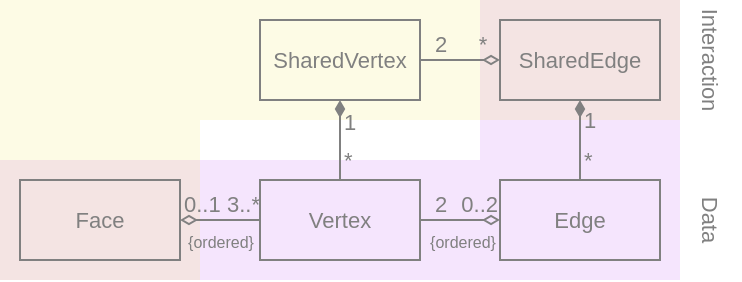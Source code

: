 <mxfile scale="4" border="0">
    <diagram id="woBObCVOX6_ovj5UqUiK" name="Page-1">
        <mxGraphModel dx="442" dy="246" grid="1" gridSize="10" guides="1" tooltips="1" connect="1" arrows="1" fold="1" page="0" pageScale="1" pageWidth="850" pageHeight="1100" background="none" math="0" shadow="0">
            <root>
                <mxCell id="0"/>
                <mxCell id="1" parent="0"/>
                <mxCell id="45" value="" style="shape=corner;whiteSpace=wrap;html=1;labelBackgroundColor=none;fontFamily=Helvetica;fontSize=11;fontColor=#808080;dx=100;dy=60;strokeColor=none;fillColor=#A100E6;opacity=10;flipH=1;flipV=1;" parent="1" vertex="1">
                    <mxGeometry x="150" y="350" width="340" height="140" as="geometry"/>
                </mxCell>
                <mxCell id="41" value="" style="shape=corner;whiteSpace=wrap;html=1;labelBackgroundColor=none;fontFamily=Helvetica;fontSize=11;fontColor=#808080;dx=100;dy=60;strokeColor=none;fillColor=#E6D600;opacity=10;direction=east;flipV=0;flipH=0;" parent="1" vertex="1">
                    <mxGeometry x="150" y="350" width="340" height="140" as="geometry"/>
                </mxCell>
                <mxCell id="6" value="" style="edgeStyle=orthogonalEdgeStyle;shape=connector;rounded=0;html=1;labelBackgroundColor=default;strokeColor=#808080;fontFamily=Helvetica;fontSize=11;fontColor=#808080;endArrow=none;endFill=0;startArrow=diamondThin;startFill=1;" parent="1" source="2" target="5" edge="1">
                    <mxGeometry relative="1" as="geometry"/>
                </mxCell>
                <mxCell id="13" value="1" style="edgeLabel;align=left;verticalAlign=middle;resizable=0;points=[];fontSize=11;fontFamily=Helvetica;fontColor=#808080;labelBackgroundColor=none;html=1;" parent="6" vertex="1" connectable="0">
                    <mxGeometry x="-0.681" relative="1" as="geometry">
                        <mxPoint y="4" as="offset"/>
                    </mxGeometry>
                </mxCell>
                <mxCell id="14" value="*" style="edgeLabel;align=left;verticalAlign=middle;resizable=0;points=[];fontSize=11;fontFamily=Helvetica;fontColor=#808080;labelBackgroundColor=none;html=1;" parent="6" vertex="1" connectable="0">
                    <mxGeometry x="0.74" relative="1" as="geometry">
                        <mxPoint y="-5" as="offset"/>
                    </mxGeometry>
                </mxCell>
                <mxCell id="2" value="SharedVertex" style="rounded=0;whiteSpace=wrap;html=1;fillColor=none;strokeColor=#808080;fontColor=#808080;fontFamily=Helvetica;fontSize=11;" parent="1" vertex="1">
                    <mxGeometry x="280" y="360" width="80" height="40" as="geometry"/>
                </mxCell>
                <mxCell id="4" style="edgeStyle=orthogonalEdgeStyle;html=1;fontFamily=Helvetica;fontSize=11;fontColor=#808080;endArrow=none;endFill=0;rounded=0;strokeColor=#808080;startArrow=diamondThin;startFill=0;" parent="1" source="3" target="2" edge="1">
                    <mxGeometry relative="1" as="geometry"/>
                </mxCell>
                <mxCell id="11" value="2" style="edgeLabel;align=center;verticalAlign=bottom;resizable=0;points=[];fontSize=11;fontFamily=Helvetica;fontColor=#808080;labelBackgroundColor=none;html=1;" parent="4" vertex="1" connectable="0">
                    <mxGeometry x="0.622" y="-1" relative="1" as="geometry">
                        <mxPoint x="2" y="1" as="offset"/>
                    </mxGeometry>
                </mxCell>
                <mxCell id="12" value="*" style="edgeLabel;align=center;verticalAlign=bottom;resizable=0;points=[];fontSize=11;fontFamily=Helvetica;fontColor=#808080;labelBackgroundColor=none;html=1;" parent="4" vertex="1" connectable="0">
                    <mxGeometry x="-0.667" relative="1" as="geometry">
                        <mxPoint x="-3" as="offset"/>
                    </mxGeometry>
                </mxCell>
                <mxCell id="28" value="" style="edgeStyle=orthogonalEdgeStyle;shape=connector;rounded=0;html=1;labelBackgroundColor=default;strokeColor=#808080;fontFamily=Helvetica;fontSize=11;fontColor=#808080;startArrow=diamondThin;startFill=1;endArrow=none;endFill=0;" parent="1" source="3" target="27" edge="1">
                    <mxGeometry relative="1" as="geometry"/>
                </mxCell>
                <mxCell id="32" value="1" style="edgeLabel;html=1;align=left;verticalAlign=middle;resizable=0;points=[];fontSize=11;fontFamily=Helvetica;fontColor=#808080;labelBackgroundColor=none;" parent="28" vertex="1" connectable="0">
                    <mxGeometry x="-0.344" y="1" relative="1" as="geometry">
                        <mxPoint x="-1" y="-3" as="offset"/>
                    </mxGeometry>
                </mxCell>
                <mxCell id="33" value="*" style="edgeLabel;html=1;align=left;verticalAlign=middle;resizable=0;points=[];fontSize=11;fontFamily=Helvetica;fontColor=#808080;labelBackgroundColor=none;" parent="28" vertex="1" connectable="0">
                    <mxGeometry x="0.628" y="1" relative="1" as="geometry">
                        <mxPoint x="-1" y="-3" as="offset"/>
                    </mxGeometry>
                </mxCell>
                <mxCell id="3" value="SharedEdge" style="rounded=0;whiteSpace=wrap;html=1;fillColor=none;strokeColor=#808080;fontColor=#808080;fontFamily=Helvetica;fontSize=11;" parent="1" vertex="1">
                    <mxGeometry x="400" y="360" width="80" height="40" as="geometry"/>
                </mxCell>
                <mxCell id="5" value="Vertex" style="rounded=0;whiteSpace=wrap;html=1;fillColor=none;strokeColor=#808080;fontColor=#808080;fontFamily=Helvetica;fontSize=11;" parent="1" vertex="1">
                    <mxGeometry x="280" y="440" width="80" height="40" as="geometry"/>
                </mxCell>
                <mxCell id="20" value="Face" style="rounded=0;whiteSpace=wrap;html=1;fillColor=none;strokeColor=#808080;fontColor=#808080;fontFamily=Helvetica;fontSize=11;" parent="1" vertex="1">
                    <mxGeometry x="160" y="440" width="80" height="40" as="geometry"/>
                </mxCell>
                <mxCell id="34" style="edgeStyle=orthogonalEdgeStyle;shape=connector;rounded=0;html=1;labelBackgroundColor=default;strokeColor=#808080;fontFamily=Helvetica;fontSize=11;fontColor=#808080;startArrow=diamondThin;startFill=0;endArrow=none;endFill=0;" parent="1" source="27" target="5" edge="1">
                    <mxGeometry relative="1" as="geometry"/>
                </mxCell>
                <mxCell id="35" value="0..2" style="edgeLabel;html=1;align=right;verticalAlign=bottom;resizable=0;points=[];fontSize=11;fontFamily=Helvetica;fontColor=#808080;labelBackgroundColor=none;" parent="34" vertex="1" connectable="0">
                    <mxGeometry x="-0.673" relative="1" as="geometry">
                        <mxPoint x="6" as="offset"/>
                    </mxGeometry>
                </mxCell>
                <mxCell id="36" value="2" style="edgeLabel;html=1;align=center;verticalAlign=bottom;resizable=0;points=[];fontSize=11;fontFamily=Helvetica;fontColor=#808080;labelBackgroundColor=none;" parent="34" vertex="1" connectable="0">
                    <mxGeometry x="0.704" y="-1" relative="1" as="geometry">
                        <mxPoint x="4" y="1" as="offset"/>
                    </mxGeometry>
                </mxCell>
                <mxCell id="47" value="{ordered}" style="edgeLabel;html=1;align=center;verticalAlign=top;resizable=0;points=[];fontSize=8;fontColor=#808080;labelBackgroundColor=none;" vertex="1" connectable="0" parent="34">
                    <mxGeometry x="0.235" relative="1" as="geometry">
                        <mxPoint x="5" as="offset"/>
                    </mxGeometry>
                </mxCell>
                <mxCell id="27" value="Edge" style="rounded=0;whiteSpace=wrap;html=1;fillColor=none;strokeColor=#808080;fontColor=#808080;fontFamily=Helvetica;fontSize=11;" parent="1" vertex="1">
                    <mxGeometry x="400" y="440" width="80" height="40" as="geometry"/>
                </mxCell>
                <mxCell id="29" style="edgeStyle=orthogonalEdgeStyle;shape=connector;rounded=0;html=1;labelBackgroundColor=default;strokeColor=#808080;fontFamily=Helvetica;fontSize=11;fontColor=#808080;startArrow=diamondThin;startFill=0;endArrow=none;endFill=0;" parent="1" source="20" target="5" edge="1">
                    <mxGeometry relative="1" as="geometry">
                        <mxPoint x="250" y="390" as="sourcePoint"/>
                        <mxPoint x="290" y="390" as="targetPoint"/>
                        <Array as="points"/>
                    </mxGeometry>
                </mxCell>
                <mxCell id="30" value="3..*" style="edgeLabel;align=right;verticalAlign=bottom;resizable=0;points=[];fontSize=11;fontFamily=Helvetica;fontColor=#808080;labelBackgroundColor=none;spacing=2;spacingTop=0;spacingLeft=0;spacingRight=0;html=1;" parent="29" vertex="1" connectable="0">
                    <mxGeometry x="0.714" relative="1" as="geometry">
                        <mxPoint x="6" as="offset"/>
                    </mxGeometry>
                </mxCell>
                <mxCell id="31" value="0..1" style="edgeLabel;html=1;align=left;verticalAlign=bottom;resizable=0;points=[];fontSize=11;fontFamily=Helvetica;fontColor=#808080;labelBackgroundColor=none;" parent="29" vertex="1" connectable="0">
                    <mxGeometry x="-0.408" y="-1" relative="1" as="geometry">
                        <mxPoint x="-12" y="-1" as="offset"/>
                    </mxGeometry>
                </mxCell>
                <mxCell id="46" value="{ordered}" style="edgeLabel;html=1;align=center;verticalAlign=top;resizable=0;points=[];fontSize=8;labelBackgroundColor=none;fontColor=#808080;" vertex="1" connectable="0" parent="29">
                    <mxGeometry x="-0.138" y="-1" relative="1" as="geometry">
                        <mxPoint x="3" y="-1" as="offset"/>
                    </mxGeometry>
                </mxCell>
                <mxCell id="43" value="Interaction" style="text;html=1;strokeColor=none;fillColor=none;align=center;verticalAlign=middle;whiteSpace=wrap;rounded=0;labelBackgroundColor=none;fontFamily=Helvetica;fontSize=11;fontColor=#808080;opacity=10;horizontal=0;rotation=-180;" parent="1" vertex="1">
                    <mxGeometry x="490" y="350" width="30" height="60" as="geometry"/>
                </mxCell>
                <mxCell id="44" value="Data" style="text;html=1;strokeColor=none;fillColor=none;align=center;verticalAlign=middle;whiteSpace=wrap;rounded=0;labelBackgroundColor=none;fontFamily=Helvetica;fontSize=11;fontColor=#808080;opacity=10;horizontal=0;rotation=-180;" parent="1" vertex="1">
                    <mxGeometry x="490" y="430" width="30" height="60" as="geometry"/>
                </mxCell>
            </root>
        </mxGraphModel>
    </diagram>
</mxfile>